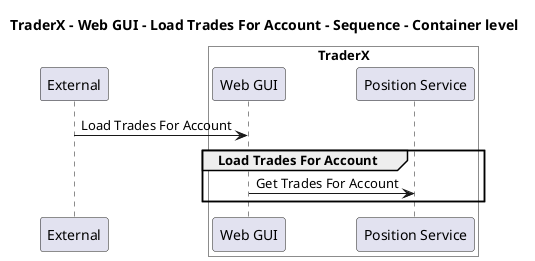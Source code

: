 @startuml

title TraderX - Web GUI - Load Trades For Account - Sequence - Container level

participant "External" as C4InterFlow.SoftwareSystems.ExternalSystem

box "TraderX" #White
    participant "Web GUI" as TraderX.SoftwareSystems.TraderX.Containers.WebGUI
    participant "Position Service" as TraderX.SoftwareSystems.TraderX.Containers.PositionService
end box


C4InterFlow.SoftwareSystems.ExternalSystem -> TraderX.SoftwareSystems.TraderX.Containers.WebGUI : Load Trades For Account
group Load Trades For Account
TraderX.SoftwareSystems.TraderX.Containers.WebGUI -> TraderX.SoftwareSystems.TraderX.Containers.PositionService : Get Trades For Account
end


@enduml
